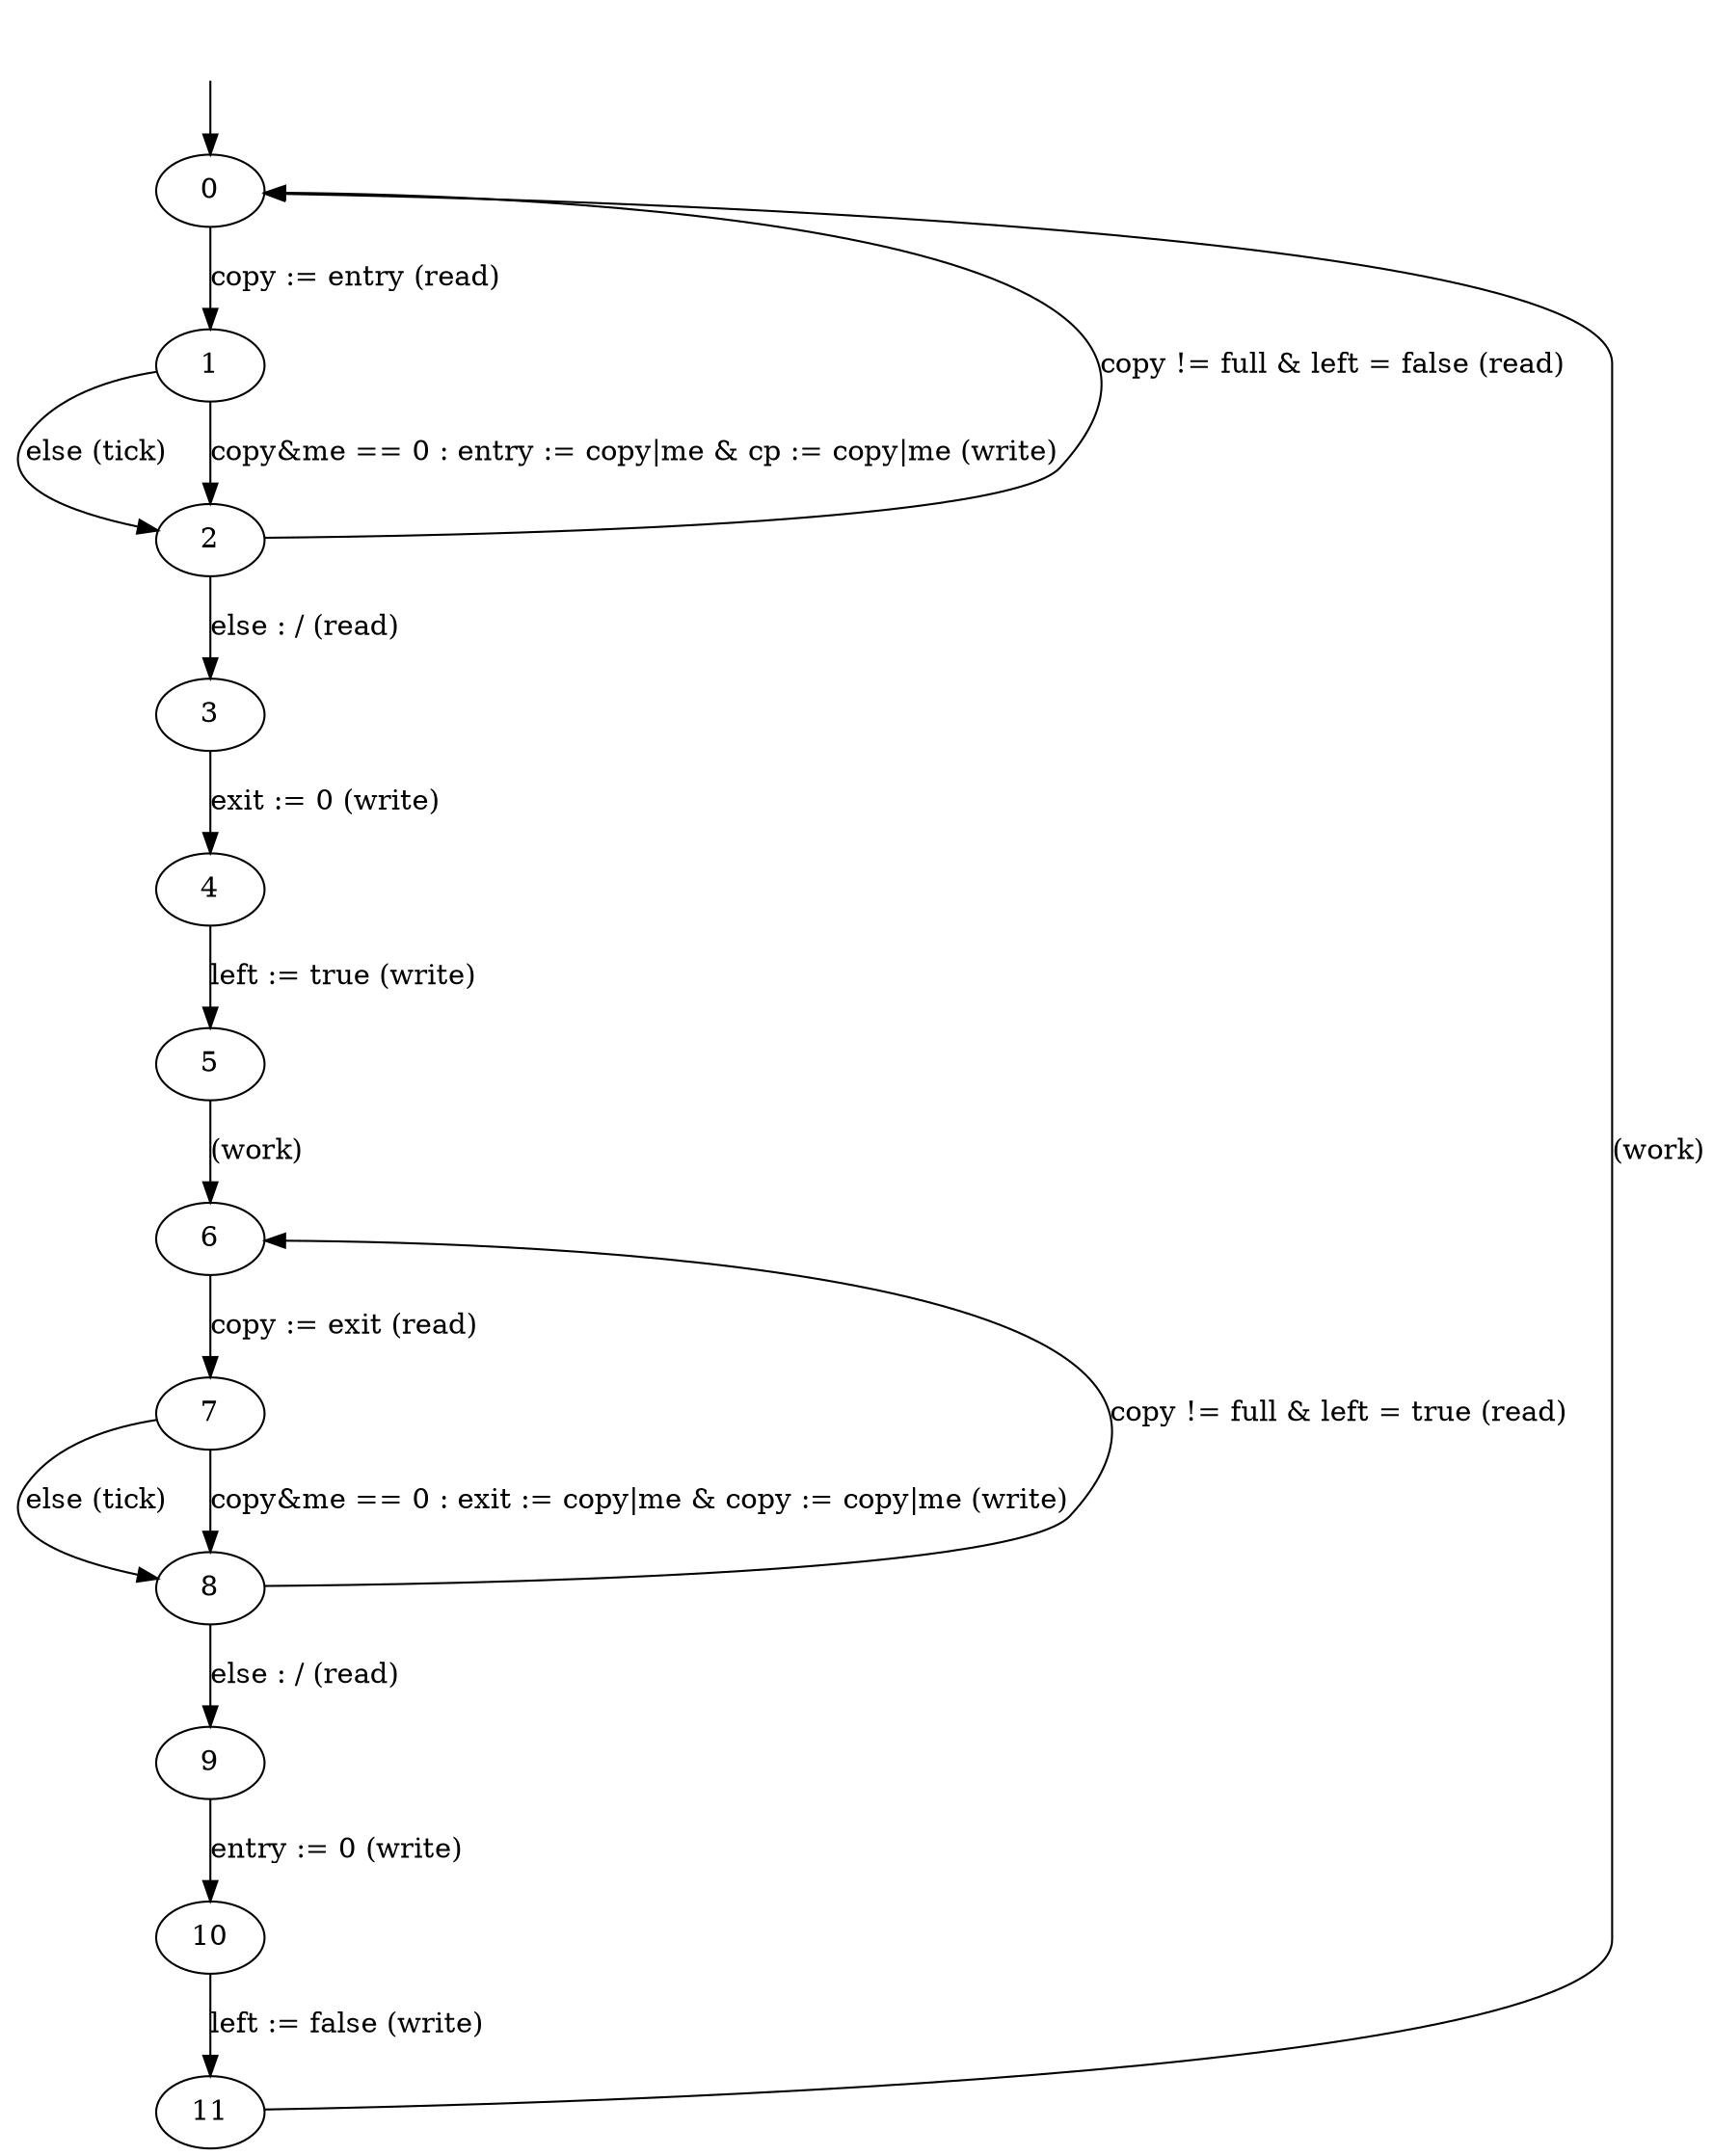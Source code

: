digraph {
	initial_state_source [style=invis]
	initial_state_source -> "0"

	"0" -> "1" [weight=10, label="copy := entry (read)"]
	"1" -> "2" [label="else (tick)"]
	"1" -> "2" [weight=10, label="copy&me == 0 : entry := copy|me & cp := copy|me (write)"]

	"2" -> "0" [label="copy != full & left = false (read)"]
	"2" -> "3" [weight=10, label="else : / (read)"]
	"3" -> "4" [weight=10, label="exit := 0 (write)"]
	"4" -> "5" [weight=10, label="left := true (write)"]

	"5" -> "6" [weight=10, label="(work)"]

	"6" -> "7" [weight=10, label="copy := exit (read)"]
	"7" -> "8" [label="else (tick)"]
	"7" -> "8" [weight=10, label="copy&me == 0 : exit := copy|me & copy := copy|me (write)"]

	"8" -> "6" [label="copy != full & left = true (read)"]
	"8" -> "9" [weight=10, label="else : / (read)"]
	"9" -> "10" [weight=10, label="entry := 0 (write)"]
	"10" -> "11" [weight=10, label="left := false (write)"]

	"11" -> "0" [label="(work)"]
}

